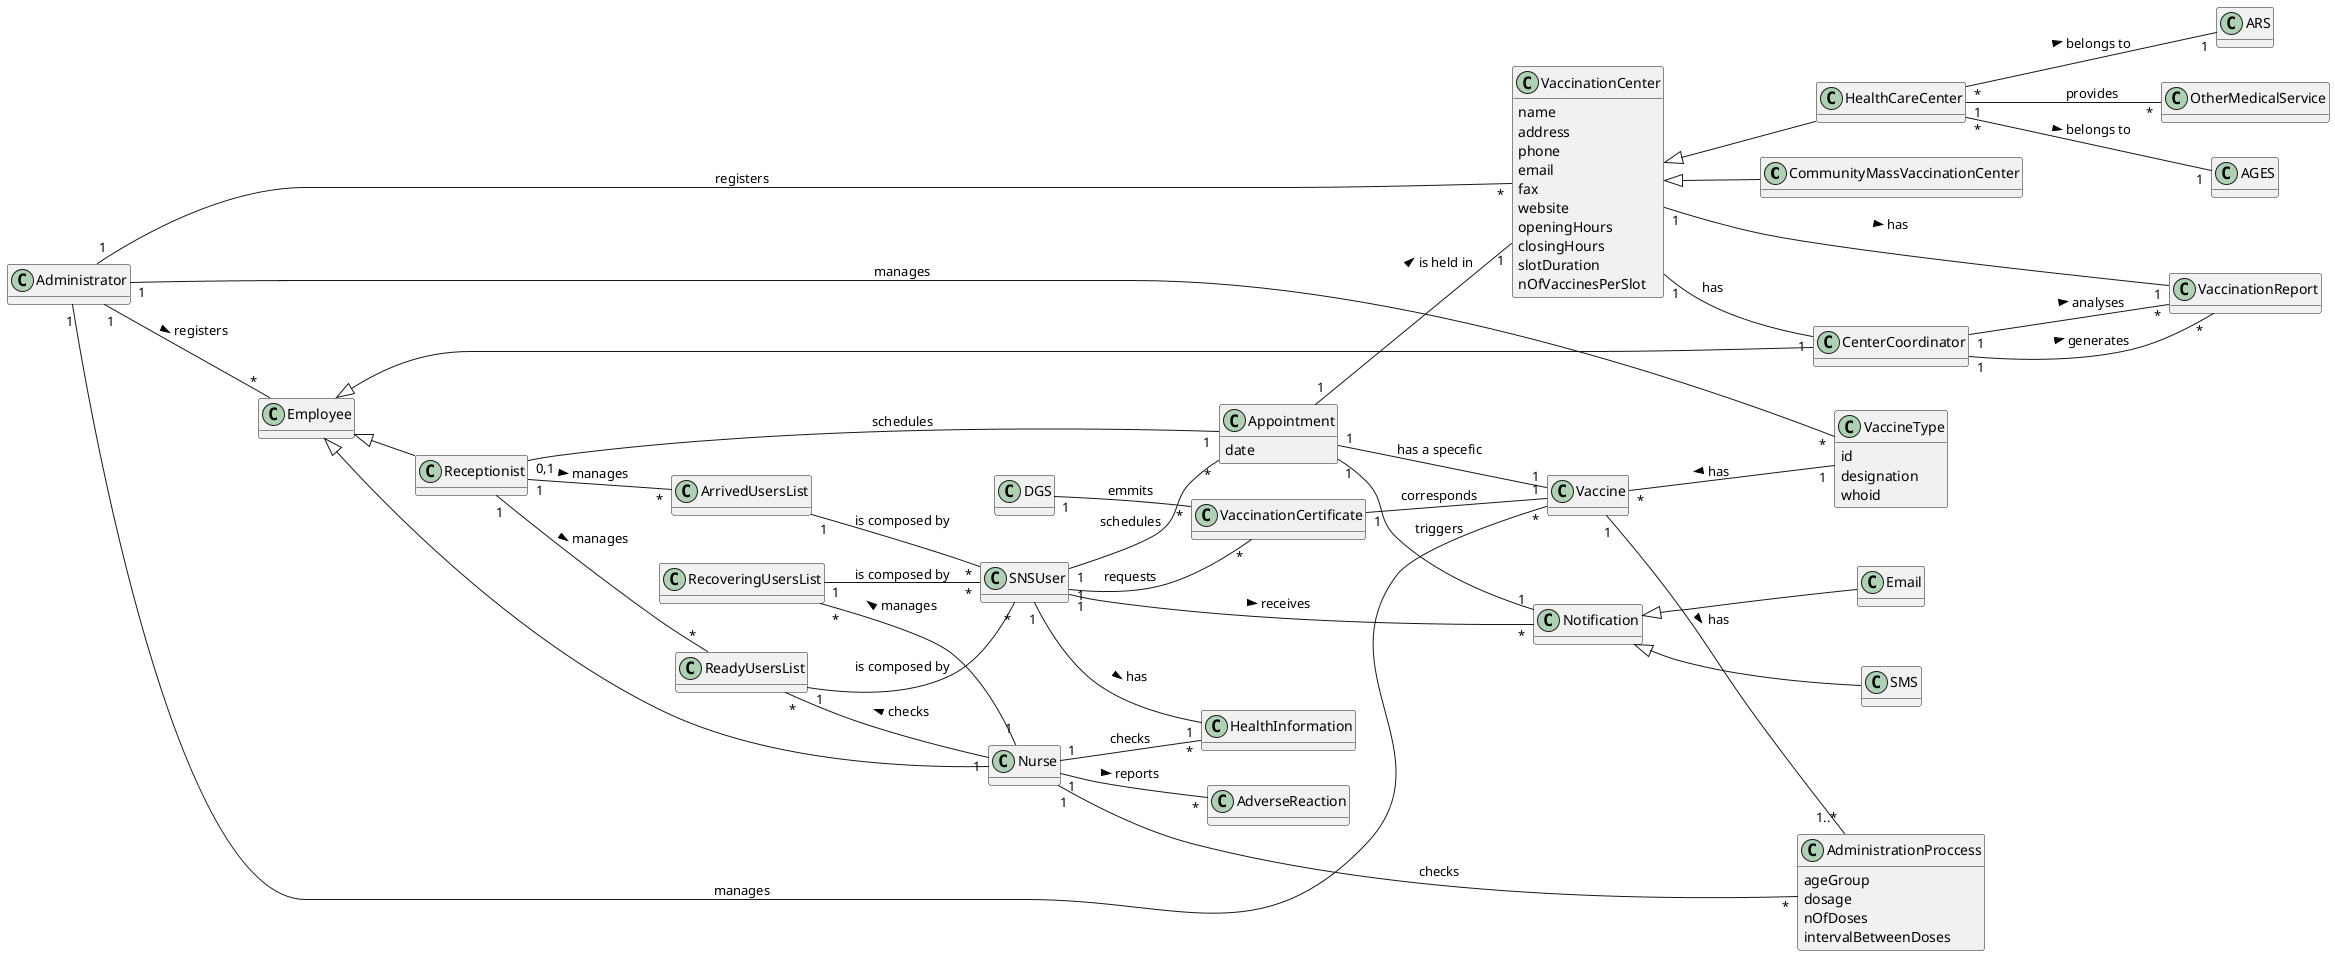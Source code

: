 @startuml

hide methods
left to right direction
skinparam classAttributeIconSize 0

class CommunityMassVaccinationCenter {}

class HealthCareCenter {}

class VaccinationCenter {
  name
  address
  phone
  email
  fax
  website
  openingHours
  closingHours
  slotDuration
  nOfVaccinesPerSlot
}

class Vaccine {}

class VaccineType {
  id
  designation
  whoid
}

class SNSUser {}

class HealthInformation {}

class Administrator {}

class Employee {}

class Nurse {}

class Receptionist {}

class CenterCoordinator {}

class Appointment {
  date
}

class AdministrationProccess {
  ageGroup
  dosage
  nOfDoses
  intervalBetweenDoses
}

class AGES {}

class ARS {}

Vaccine "*" -- "1" VaccineType : has <

Employee <|-- Nurse
Employee <|-- Receptionist
Employee <|-- CenterCoordinator

VaccinationCenter <|-- CommunityMassVaccinationCenter
VaccinationCenter <|-- HealthCareCenter

VaccinationCenter "1" -- "1" CenterCoordinator : has 

HealthCareCenter "*" -- "1" AGES : belongs to > 
HealthCareCenter "*" -- "1" ARS : belongs to >

Appointment "1" -- "1" VaccinationCenter : is held in >
Appointment "1" -- "1" Vaccine : has a specefic 
Appointment "1" -- "1" Notification : triggers 

Receptionist "1" -- "*" ReadyUsersList : manages >
Receptionist "1" -- "*" ArrivedUsersList : manages >

ReadyUsersList "1" -- "*" SNSUser : is composed by 
ArrivedUsersList "1" -- "*" SNSUser : is composed by 
RecoveringUsersList "1" -- "*" SNSUser : is composed by 

ReadyUsersList "*" -- "1" Nurse : checks <
RecoveringUsersList "*" -- "1" Nurse : manages <

Administrator "1" -- "*" Employee : registers >
Administrator "1" -- "*" VaccinationCenter : registers 
Administrator "1" -- "*" VaccineType : manages 
Administrator "1" -- "*" Vaccine : manages 

SNSUser "1" -- "*" Appointment : schedules 
SNSUser "1" -- "1" HealthInformation : has >

Vaccine "1" -- "1..*" AdministrationProccess : has >

SNSUser "1" -- "*" Notification : receives >

HealthCareCenter "1" -- "*" OtherMedicalService : provides 

SNSUser "1" -- "*" VaccinationCertificate : requests

VaccinationCertificate "1" -- "1" Vaccine : corresponds 
DGS "1" -- "*" VaccinationCertificate : emmits

Receptionist "0,1" -- "1" Appointment : schedules

Nurse "1" -- "*" AdverseReaction : reports >
Nurse "1" -- "*" HealthInformation : checks 

VaccinationCenter "1" -- "1" VaccinationReport : has >
CenterCoordinator "1" -- "*" VaccinationReport : analyses >
CenterCoordinator "1" -- "*" VaccinationReport : generates >

Nurse "1" -- "*" AdministrationProccess : checks

Notification <|-- SMS
Notification <|-- Email

@enduml
